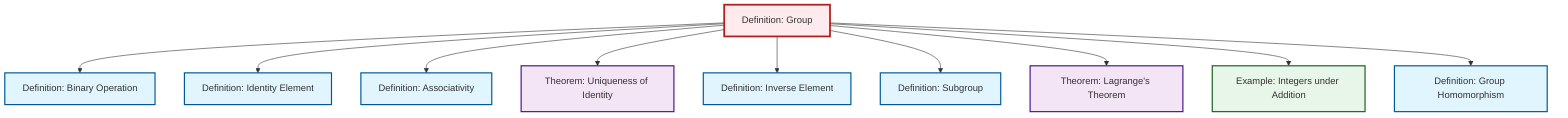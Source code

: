 graph TD
    classDef definition fill:#e1f5fe,stroke:#01579b,stroke-width:2px
    classDef theorem fill:#f3e5f5,stroke:#4a148c,stroke-width:2px
    classDef axiom fill:#fff3e0,stroke:#e65100,stroke-width:2px
    classDef example fill:#e8f5e9,stroke:#1b5e20,stroke-width:2px
    classDef current fill:#ffebee,stroke:#b71c1c,stroke-width:3px
    def-identity-element["Definition: Identity Element"]:::definition
    def-homomorphism["Definition: Group Homomorphism"]:::definition
    def-subgroup["Definition: Subgroup"]:::definition
    def-binary-operation["Definition: Binary Operation"]:::definition
    def-group-example["Definition: Group"]:::definition
    def-associativity["Definition: Associativity"]:::definition
    thm-unique-identity["Theorem: Uniqueness of Identity"]:::theorem
    ex-integers-addition["Example: Integers under Addition"]:::example
    def-inverse-element["Definition: Inverse Element"]:::definition
    thm-lagrange["Theorem: Lagrange's Theorem"]:::theorem
    def-group-example --> def-binary-operation
    def-group-example --> def-identity-element
    def-group-example --> def-associativity
    def-group-example --> thm-unique-identity
    def-group-example --> def-inverse-element
    def-group-example --> def-subgroup
    def-group-example --> thm-lagrange
    def-group-example --> ex-integers-addition
    def-group-example --> def-homomorphism
    class def-group-example current